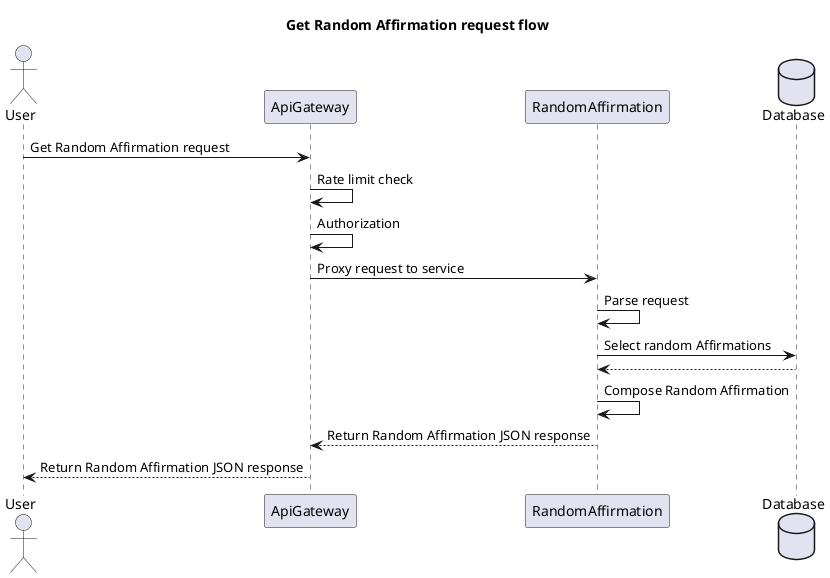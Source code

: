 @startuml Get Random Affirmation request flow

title
Get Random Affirmation request flow
end title

actor User as user
participant ApiGateway as apigw
participant RandomAffirmation as raf
database    Database as db

user -> apigw: Get Random Affirmation request
apigw -> apigw: Rate limit check
apigw -> apigw: Authorization
apigw -> raf: Proxy request to service
raf -> raf: Parse request
raf -> db: Select random Affirmations
db --> raf:
raf -> raf: Compose Random Affirmation
raf --> apigw: Return Random Affirmation JSON response
apigw --> user: Return Random Affirmation JSON response

@enduml
